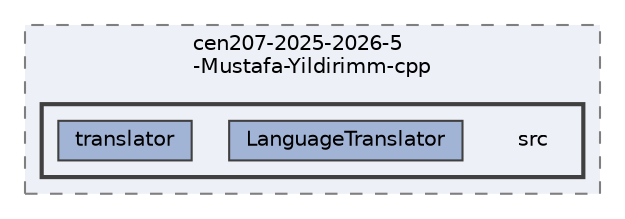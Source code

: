 digraph "C:/Users/ahmet/OneDrive/Masaüstü/DataStructure/cen207-2025-2026-5-Mustafa-Yildirimm-cpp/src"
{
 // INTERACTIVE_SVG=YES
 // LATEX_PDF_SIZE
  bgcolor="transparent";
  edge [fontname=Helvetica,fontsize=10,labelfontname=Helvetica,labelfontsize=10];
  node [fontname=Helvetica,fontsize=10,shape=box,height=0.2,width=0.4];
  compound=true
  subgraph clusterdir_b00da2fab6b604b485869b7d5702ce53 {
    graph [ bgcolor="#edf0f7", pencolor="grey50", label="cen207-2025-2026-5\l-Mustafa-Yildirimm-cpp", fontname=Helvetica,fontsize=10 style="filled,dashed", URL="dir_b00da2fab6b604b485869b7d5702ce53.html",tooltip=""]
  subgraph clusterdir_235080e4fc6f8d1f814973dc40d3997a {
    graph [ bgcolor="#edf0f7", pencolor="grey25", label="", fontname=Helvetica,fontsize=10 style="filled,bold", URL="dir_235080e4fc6f8d1f814973dc40d3997a.html",tooltip=""]
    dir_235080e4fc6f8d1f814973dc40d3997a [shape=plaintext, label="src"];
  dir_5431b0836e57081f3cb143650271ef05 [label="LanguageTranslator", fillcolor="#a2b4d6", color="grey25", style="filled", URL="dir_5431b0836e57081f3cb143650271ef05.html",tooltip=""];
  dir_b83ed387cd3bb998e500a8fe99c544d9 [label="translator", fillcolor="#a2b4d6", color="grey25", style="filled", URL="dir_b83ed387cd3bb998e500a8fe99c544d9.html",tooltip=""];
  }
  }
}
